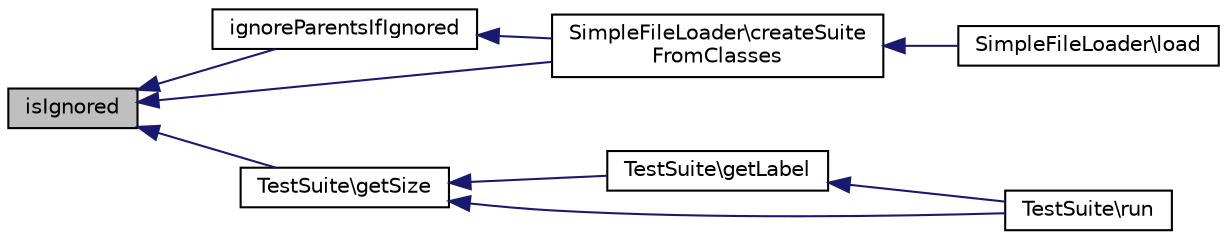 digraph "isIgnored"
{
  edge [fontname="Helvetica",fontsize="10",labelfontname="Helvetica",labelfontsize="10"];
  node [fontname="Helvetica",fontsize="10",shape=record];
  rankdir="LR";
  Node1 [label="isIgnored",height=0.2,width=0.4,color="black", fillcolor="grey75", style="filled" fontcolor="black"];
  Node1 -> Node2 [dir="back",color="midnightblue",fontsize="10",style="solid",fontname="Helvetica"];
  Node2 [label="ignoreParentsIfIgnored",height=0.2,width=0.4,color="black", fillcolor="white", style="filled",URL="$class_simple_test.html#acee845308a88b8dfd7cb2557435ede7b"];
  Node2 -> Node3 [dir="back",color="midnightblue",fontsize="10",style="solid",fontname="Helvetica"];
  Node3 [label="SimpleFileLoader\\createSuite\lFromClasses",height=0.2,width=0.4,color="black", fillcolor="white", style="filled",URL="$class_simple_file_loader.html#aeb592bc1ab51e414ff57a38d543c71de"];
  Node3 -> Node4 [dir="back",color="midnightblue",fontsize="10",style="solid",fontname="Helvetica"];
  Node4 [label="SimpleFileLoader\\load",height=0.2,width=0.4,color="black", fillcolor="white", style="filled",URL="$class_simple_file_loader.html#a291a597d60353236b451ef528ff97016"];
  Node1 -> Node3 [dir="back",color="midnightblue",fontsize="10",style="solid",fontname="Helvetica"];
  Node1 -> Node5 [dir="back",color="midnightblue",fontsize="10",style="solid",fontname="Helvetica"];
  Node5 [label="TestSuite\\getSize",height=0.2,width=0.4,color="black", fillcolor="white", style="filled",URL="$class_test_suite.html#a75cce10cdf81be6dc84881c28b3379b7"];
  Node5 -> Node6 [dir="back",color="midnightblue",fontsize="10",style="solid",fontname="Helvetica"];
  Node6 [label="TestSuite\\getLabel",height=0.2,width=0.4,color="black", fillcolor="white", style="filled",URL="$class_test_suite.html#a14c4e7420d903d3e40342266333d2ecf"];
  Node6 -> Node7 [dir="back",color="midnightblue",fontsize="10",style="solid",fontname="Helvetica"];
  Node7 [label="TestSuite\\run",height=0.2,width=0.4,color="black", fillcolor="white", style="filled",URL="$class_test_suite.html#a2f12518bc8ebaa709bba2ddf6dd15380"];
  Node5 -> Node7 [dir="back",color="midnightblue",fontsize="10",style="solid",fontname="Helvetica"];
}
